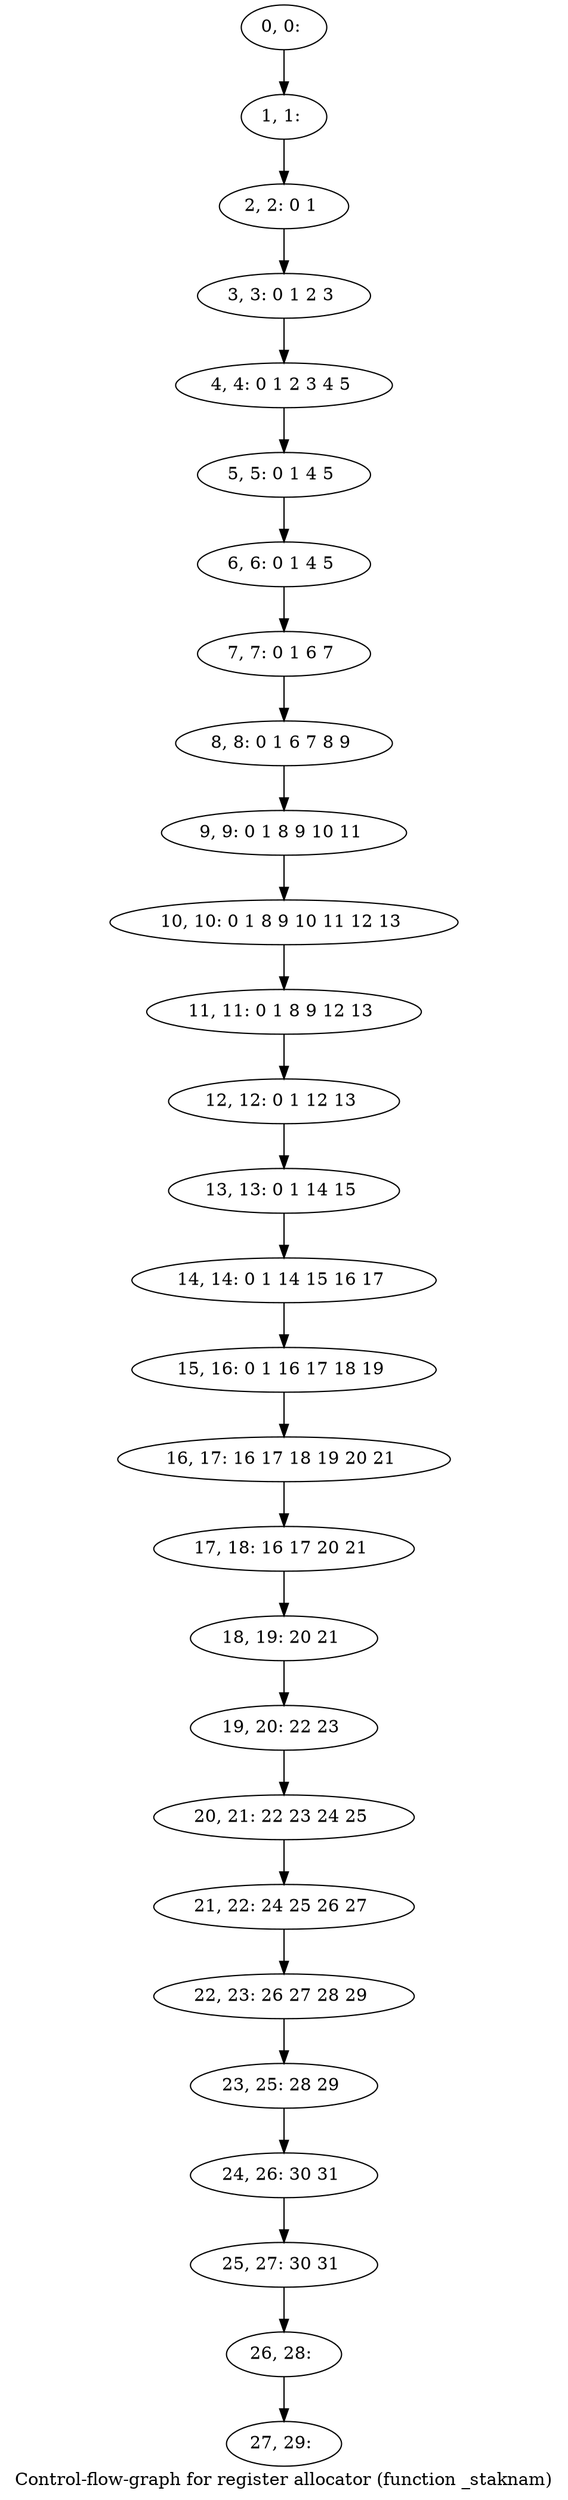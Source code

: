 digraph G {
graph [label="Control-flow-graph for register allocator (function _staknam)"]
0[label="0, 0: "];
1[label="1, 1: "];
2[label="2, 2: 0 1 "];
3[label="3, 3: 0 1 2 3 "];
4[label="4, 4: 0 1 2 3 4 5 "];
5[label="5, 5: 0 1 4 5 "];
6[label="6, 6: 0 1 4 5 "];
7[label="7, 7: 0 1 6 7 "];
8[label="8, 8: 0 1 6 7 8 9 "];
9[label="9, 9: 0 1 8 9 10 11 "];
10[label="10, 10: 0 1 8 9 10 11 12 13 "];
11[label="11, 11: 0 1 8 9 12 13 "];
12[label="12, 12: 0 1 12 13 "];
13[label="13, 13: 0 1 14 15 "];
14[label="14, 14: 0 1 14 15 16 17 "];
15[label="15, 16: 0 1 16 17 18 19 "];
16[label="16, 17: 16 17 18 19 20 21 "];
17[label="17, 18: 16 17 20 21 "];
18[label="18, 19: 20 21 "];
19[label="19, 20: 22 23 "];
20[label="20, 21: 22 23 24 25 "];
21[label="21, 22: 24 25 26 27 "];
22[label="22, 23: 26 27 28 29 "];
23[label="23, 25: 28 29 "];
24[label="24, 26: 30 31 "];
25[label="25, 27: 30 31 "];
26[label="26, 28: "];
27[label="27, 29: "];
0->1 ;
1->2 ;
2->3 ;
3->4 ;
4->5 ;
5->6 ;
6->7 ;
7->8 ;
8->9 ;
9->10 ;
10->11 ;
11->12 ;
12->13 ;
13->14 ;
14->15 ;
15->16 ;
16->17 ;
17->18 ;
18->19 ;
19->20 ;
20->21 ;
21->22 ;
22->23 ;
23->24 ;
24->25 ;
25->26 ;
26->27 ;
}
